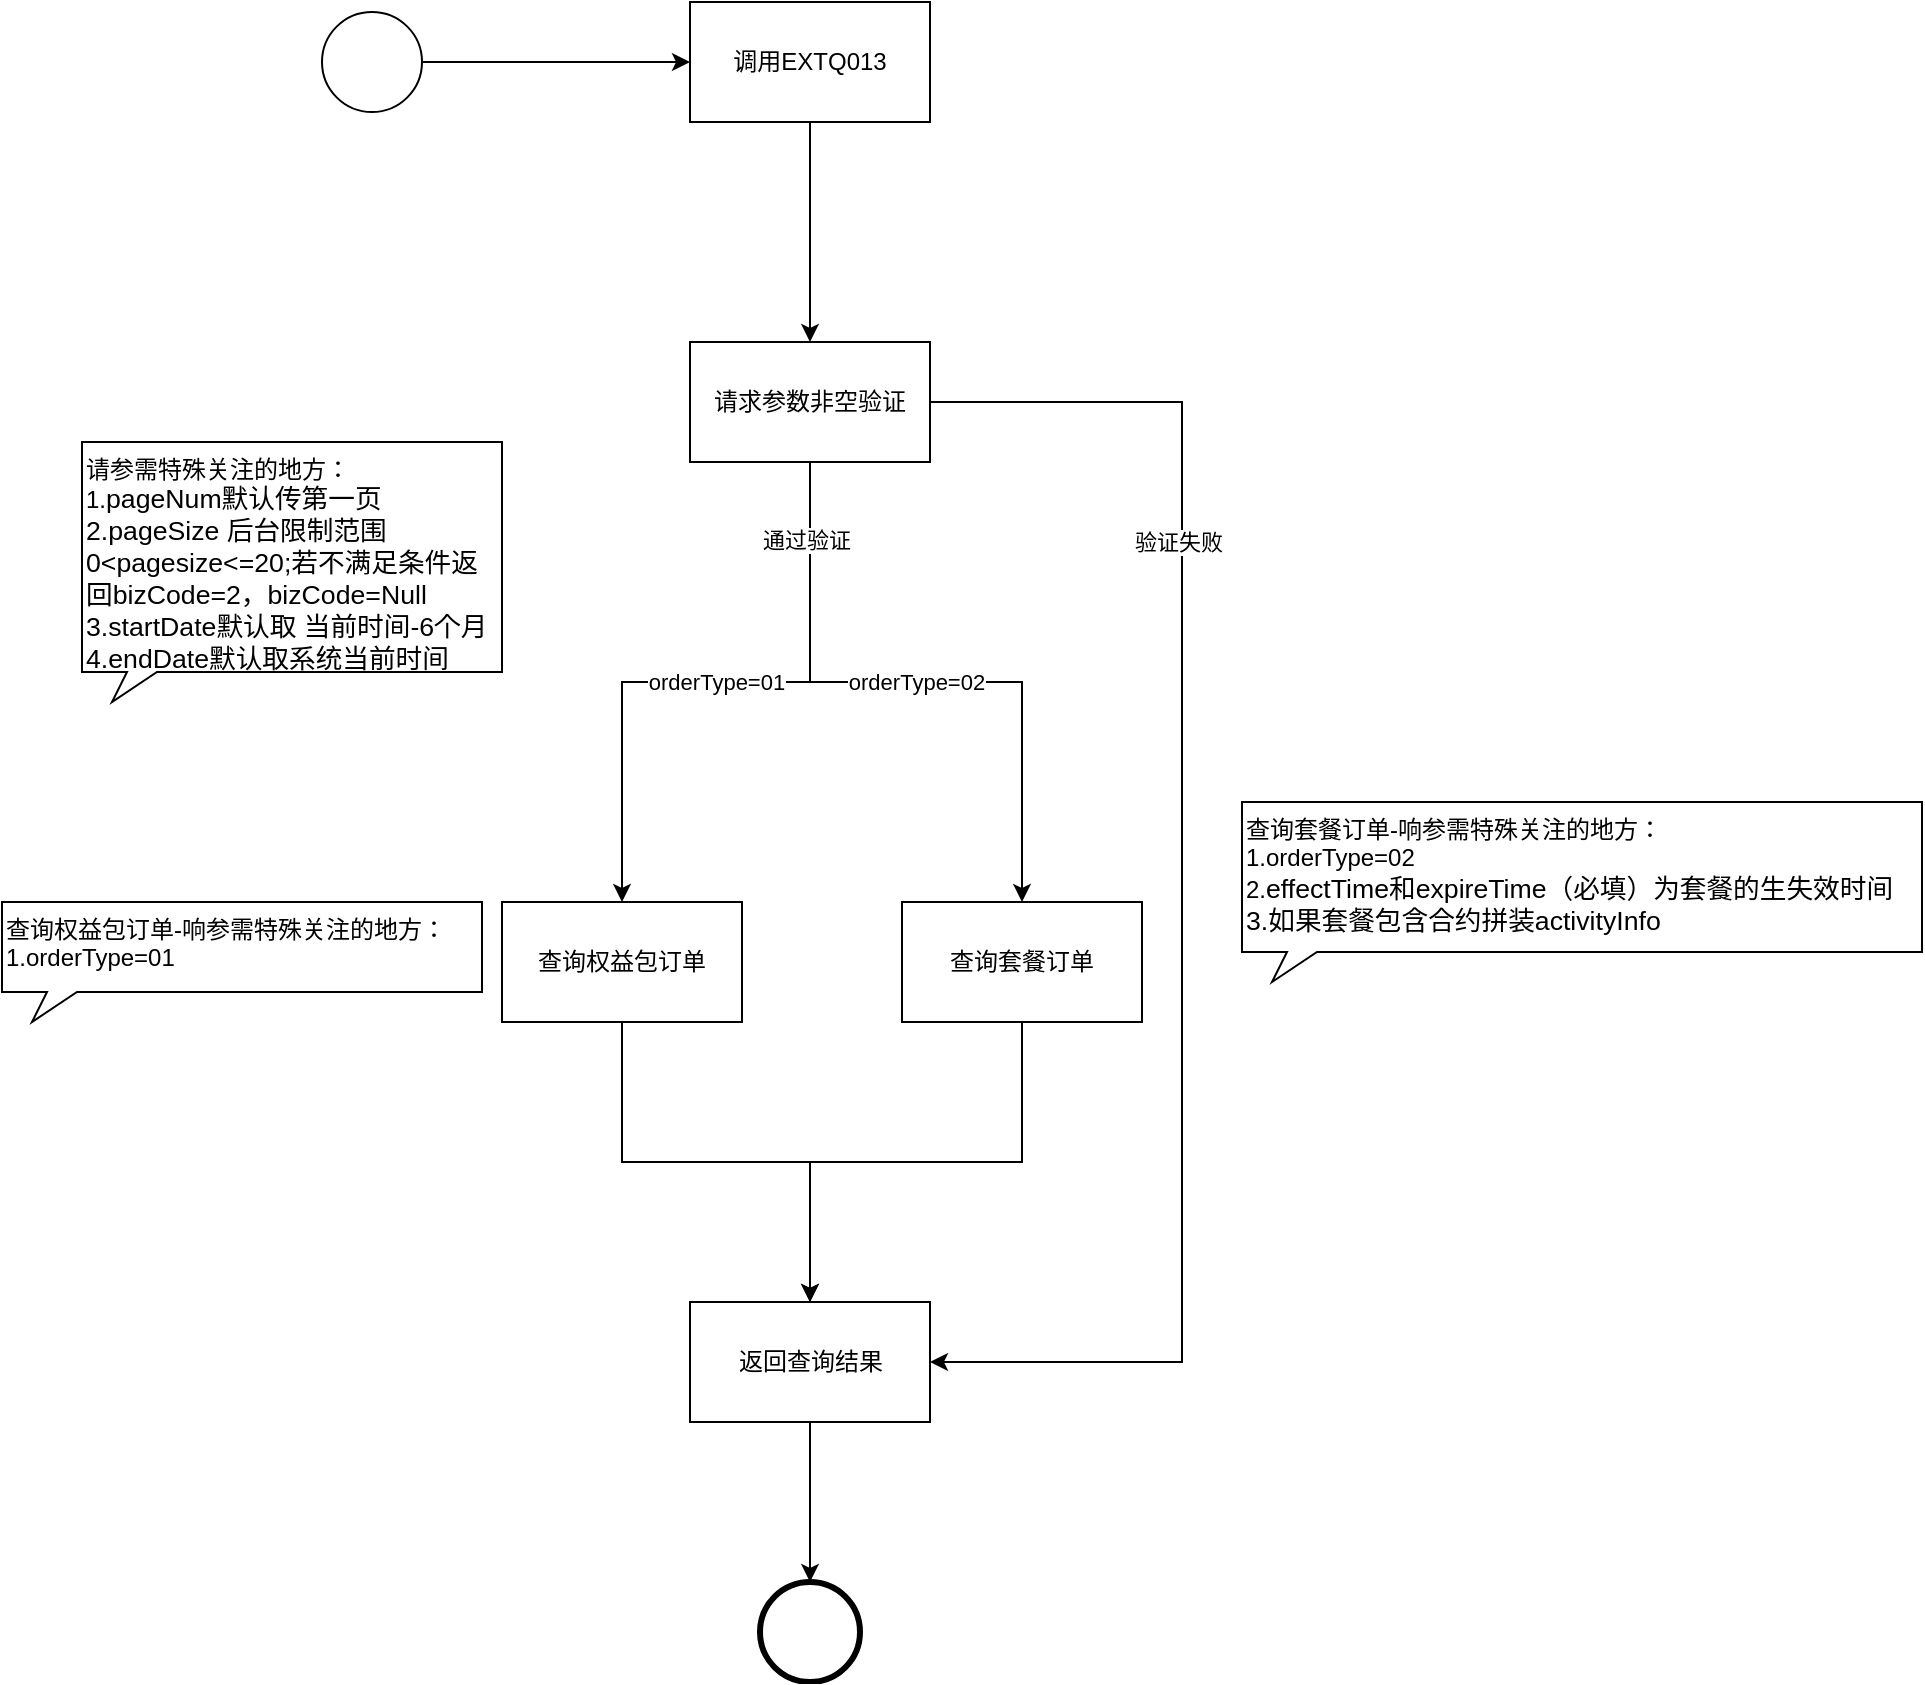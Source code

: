 <mxfile version="14.4.2" type="github">
  <diagram id="C5RBs43oDa-KdzZeNtuy" name="EXTQ013">
    <mxGraphModel dx="942" dy="1751" grid="1" gridSize="10" guides="1" tooltips="1" connect="1" arrows="1" fold="1" page="1" pageScale="1" pageWidth="827" pageHeight="1169" math="0" shadow="0">
      <root>
        <mxCell id="WIyWlLk6GJQsqaUBKTNV-0" />
        <mxCell id="WIyWlLk6GJQsqaUBKTNV-1" parent="WIyWlLk6GJQsqaUBKTNV-0" />
        <mxCell id="xsFcoHxx0kR7XviopJvQ-3" value="" style="shape=mxgraph.bpmn.shape;html=1;verticalLabelPosition=bottom;labelBackgroundColor=#ffffff;verticalAlign=top;align=center;perimeter=ellipsePerimeter;outlineConnect=0;outline=end;symbol=general;" vertex="1" parent="WIyWlLk6GJQsqaUBKTNV-1">
          <mxGeometry x="389" y="160" width="50" height="50" as="geometry" />
        </mxCell>
        <mxCell id="xsFcoHxx0kR7XviopJvQ-31" style="edgeStyle=orthogonalEdgeStyle;rounded=0;orthogonalLoop=1;jettySize=auto;html=1;labelBackgroundColor=#ffffff;fontColor=#000000;" edge="1" parent="WIyWlLk6GJQsqaUBKTNV-1" source="xsFcoHxx0kR7XviopJvQ-4" target="xsFcoHxx0kR7XviopJvQ-28">
          <mxGeometry relative="1" as="geometry" />
        </mxCell>
        <mxCell id="xsFcoHxx0kR7XviopJvQ-4" value="查询权益包订单&lt;div style=&quot;text-align: justify&quot;&gt;&lt;/div&gt;" style="whiteSpace=wrap;html=1;verticalAlign=middle;labelBackgroundColor=#ffffff;align=center;labelPosition=center;verticalLabelPosition=middle;" vertex="1" parent="WIyWlLk6GJQsqaUBKTNV-1">
          <mxGeometry x="260" y="-180" width="120" height="60" as="geometry" />
        </mxCell>
        <mxCell id="xsFcoHxx0kR7XviopJvQ-32" style="edgeStyle=orthogonalEdgeStyle;rounded=0;orthogonalLoop=1;jettySize=auto;html=1;labelBackgroundColor=#ffffff;fontColor=#000000;" edge="1" parent="WIyWlLk6GJQsqaUBKTNV-1" source="xsFcoHxx0kR7XviopJvQ-6" target="xsFcoHxx0kR7XviopJvQ-28">
          <mxGeometry relative="1" as="geometry" />
        </mxCell>
        <mxCell id="xsFcoHxx0kR7XviopJvQ-6" value="查询套餐订单&lt;div style=&quot;text-align: justify&quot;&gt;&lt;/div&gt;" style="whiteSpace=wrap;html=1;verticalAlign=middle;labelBackgroundColor=#ffffff;align=center;labelPosition=center;verticalLabelPosition=middle;" vertex="1" parent="WIyWlLk6GJQsqaUBKTNV-1">
          <mxGeometry x="460" y="-180" width="120" height="60" as="geometry" />
        </mxCell>
        <mxCell id="xsFcoHxx0kR7XviopJvQ-11" value="" style="edgeStyle=orthogonalEdgeStyle;rounded=0;orthogonalLoop=1;jettySize=auto;html=1;" edge="1" parent="WIyWlLk6GJQsqaUBKTNV-1" source="xsFcoHxx0kR7XviopJvQ-9" target="xsFcoHxx0kR7XviopJvQ-10">
          <mxGeometry relative="1" as="geometry" />
        </mxCell>
        <mxCell id="xsFcoHxx0kR7XviopJvQ-9" value="" style="shape=mxgraph.bpmn.shape;html=1;verticalLabelPosition=bottom;labelBackgroundColor=#ffffff;verticalAlign=top;align=center;perimeter=ellipsePerimeter;outlineConnect=0;outline=standard;symbol=general;" vertex="1" parent="WIyWlLk6GJQsqaUBKTNV-1">
          <mxGeometry x="170" y="-625" width="50" height="50" as="geometry" />
        </mxCell>
        <mxCell id="xsFcoHxx0kR7XviopJvQ-21" style="edgeStyle=orthogonalEdgeStyle;rounded=0;orthogonalLoop=1;jettySize=auto;html=1;labelBackgroundColor=#ffffff;fontColor=#000000;" edge="1" parent="WIyWlLk6GJQsqaUBKTNV-1" source="xsFcoHxx0kR7XviopJvQ-10" target="xsFcoHxx0kR7XviopJvQ-20">
          <mxGeometry relative="1" as="geometry" />
        </mxCell>
        <mxCell id="xsFcoHxx0kR7XviopJvQ-10" value="调用EXTQ013" style="whiteSpace=wrap;html=1;verticalAlign=middle;labelBackgroundColor=#ffffff;" vertex="1" parent="WIyWlLk6GJQsqaUBKTNV-1">
          <mxGeometry x="354" y="-630" width="120" height="60" as="geometry" />
        </mxCell>
        <mxCell id="xsFcoHxx0kR7XviopJvQ-22" value="orderType=01" style="edgeStyle=orthogonalEdgeStyle;rounded=0;orthogonalLoop=1;jettySize=auto;html=1;labelBackgroundColor=#ffffff;fontColor=#000000;" edge="1" parent="WIyWlLk6GJQsqaUBKTNV-1" source="xsFcoHxx0kR7XviopJvQ-20" target="xsFcoHxx0kR7XviopJvQ-4">
          <mxGeometry relative="1" as="geometry" />
        </mxCell>
        <mxCell id="xsFcoHxx0kR7XviopJvQ-23" value="orderType=02" style="edgeStyle=orthogonalEdgeStyle;rounded=0;orthogonalLoop=1;jettySize=auto;html=1;labelBackgroundColor=#ffffff;fontColor=#000000;" edge="1" parent="WIyWlLk6GJQsqaUBKTNV-1" source="xsFcoHxx0kR7XviopJvQ-20" target="xsFcoHxx0kR7XviopJvQ-6">
          <mxGeometry relative="1" as="geometry" />
        </mxCell>
        <mxCell id="xsFcoHxx0kR7XviopJvQ-29" value="通过验证" style="edgeLabel;html=1;align=center;verticalAlign=middle;resizable=0;points=[];fontColor=#000000;" vertex="1" connectable="0" parent="xsFcoHxx0kR7XviopJvQ-23">
          <mxGeometry x="-0.761" y="-2" relative="1" as="geometry">
            <mxPoint as="offset" />
          </mxGeometry>
        </mxCell>
        <mxCell id="xsFcoHxx0kR7XviopJvQ-30" style="edgeStyle=orthogonalEdgeStyle;rounded=0;orthogonalLoop=1;jettySize=auto;html=1;labelBackgroundColor=#ffffff;fontColor=#000000;" edge="1" parent="WIyWlLk6GJQsqaUBKTNV-1" source="xsFcoHxx0kR7XviopJvQ-20" target="xsFcoHxx0kR7XviopJvQ-28">
          <mxGeometry relative="1" as="geometry">
            <mxPoint x="620" y="-410" as="targetPoint" />
            <Array as="points">
              <mxPoint x="600" y="-430" />
              <mxPoint x="600" y="50" />
            </Array>
          </mxGeometry>
        </mxCell>
        <mxCell id="xsFcoHxx0kR7XviopJvQ-34" value="验证失败" style="edgeLabel;html=1;align=center;verticalAlign=middle;resizable=0;points=[];fontColor=#000000;" vertex="1" connectable="0" parent="xsFcoHxx0kR7XviopJvQ-30">
          <mxGeometry x="-0.355" y="-2" relative="1" as="geometry">
            <mxPoint y="-40" as="offset" />
          </mxGeometry>
        </mxCell>
        <mxCell id="xsFcoHxx0kR7XviopJvQ-20" value="请求参数非空验证" style="whiteSpace=wrap;html=1;verticalAlign=middle;labelBackgroundColor=#ffffff;" vertex="1" parent="WIyWlLk6GJQsqaUBKTNV-1">
          <mxGeometry x="354" y="-460" width="120" height="60" as="geometry" />
        </mxCell>
        <mxCell id="xsFcoHxx0kR7XviopJvQ-25" value="请参需特殊关注的地方：&lt;br&gt;1.&lt;span lang=&quot;EN-US&quot; style=&quot;font-size: 10pt ; font-family: &amp;#34;calibri&amp;#34; , sans-serif&quot;&gt;pageNum默认传第一页&lt;br&gt;2.pageSize 后台限制范围0&amp;lt;pagesize&amp;lt;=20;若不满足条件返回&lt;span lang=&quot;EN-US&quot; style=&quot;font-size: 10.0pt ; font-family: &amp;#34;calibri&amp;#34; , sans-serif&quot;&gt;bizCode=2，&lt;/span&gt;&lt;span lang=&quot;EN-US&quot; style=&quot;font-size: 10.0pt ; font-family: &amp;#34;calibri&amp;#34; , sans-serif&quot;&gt;bizCode=Null&lt;br&gt;&lt;/span&gt;3.startDate默认取 当前时间-6个月&lt;br&gt;4.endDate默认取系统当前时间&lt;br&gt;&lt;/span&gt;&lt;div style=&quot;text-align: justify&quot;&gt;&lt;/div&gt;" style="whiteSpace=wrap;html=1;shape=mxgraph.basic.rectCallout;dx=30;dy=15;boundedLbl=1;fontColor=#000000;align=left;verticalAlign=top;" vertex="1" parent="WIyWlLk6GJQsqaUBKTNV-1">
          <mxGeometry x="50" y="-410" width="210" height="130" as="geometry" />
        </mxCell>
        <mxCell id="xsFcoHxx0kR7XviopJvQ-26" value="查询权益包订单-响参需特殊关注的地方：&lt;br&gt;1.orderType=01&lt;br&gt;" style="whiteSpace=wrap;html=1;shape=mxgraph.basic.rectCallout;dx=30;dy=15;boundedLbl=1;fontColor=#000000;verticalAlign=top;align=left;" vertex="1" parent="WIyWlLk6GJQsqaUBKTNV-1">
          <mxGeometry x="10" y="-180" width="240" height="60" as="geometry" />
        </mxCell>
        <mxCell id="xsFcoHxx0kR7XviopJvQ-27" value="查询套餐订单-响参需特殊关注的地方：&lt;br&gt;1.orderType=02&lt;br&gt;2.&lt;span lang=&quot;EN-US&quot; style=&quot;font-size: 10pt ; font-family: &amp;#34;calibri&amp;#34; , sans-serif&quot;&gt;effectTime和&lt;/span&gt;&lt;span lang=&quot;EN-US&quot; style=&quot;font-size: 10pt ; font-family: &amp;#34;calibri&amp;#34; , sans-serif&quot;&gt;expireTime（必填）为套餐的生失效时间&lt;br&gt;3.如果套餐包含合约拼装&lt;span lang=&quot;EN-US&quot; style=&quot;font-size: 10pt ; font-family: &amp;#34;calibri&amp;#34; , sans-serif&quot;&gt;activityInfo&lt;/span&gt;&lt;br&gt;&lt;/span&gt;" style="whiteSpace=wrap;html=1;shape=mxgraph.basic.rectCallout;dx=30;dy=15;boundedLbl=1;fontColor=#000000;verticalAlign=top;align=left;" vertex="1" parent="WIyWlLk6GJQsqaUBKTNV-1">
          <mxGeometry x="630" y="-230" width="340" height="90" as="geometry" />
        </mxCell>
        <mxCell id="xsFcoHxx0kR7XviopJvQ-33" style="edgeStyle=orthogonalEdgeStyle;rounded=0;orthogonalLoop=1;jettySize=auto;html=1;labelBackgroundColor=#ffffff;fontColor=#000000;" edge="1" parent="WIyWlLk6GJQsqaUBKTNV-1" source="xsFcoHxx0kR7XviopJvQ-28" target="xsFcoHxx0kR7XviopJvQ-3">
          <mxGeometry relative="1" as="geometry" />
        </mxCell>
        <mxCell id="xsFcoHxx0kR7XviopJvQ-28" value="返回查询结果" style="verticalLabelPosition=middle;verticalAlign=middle;html=1;shape=mxgraph.basic.rect;fillColor2=none;strokeWidth=1;size=20;indent=5;fontColor=#000000;align=center;labelPosition=center;" vertex="1" parent="WIyWlLk6GJQsqaUBKTNV-1">
          <mxGeometry x="354" y="20" width="120" height="60" as="geometry" />
        </mxCell>
      </root>
    </mxGraphModel>
  </diagram>
</mxfile>

